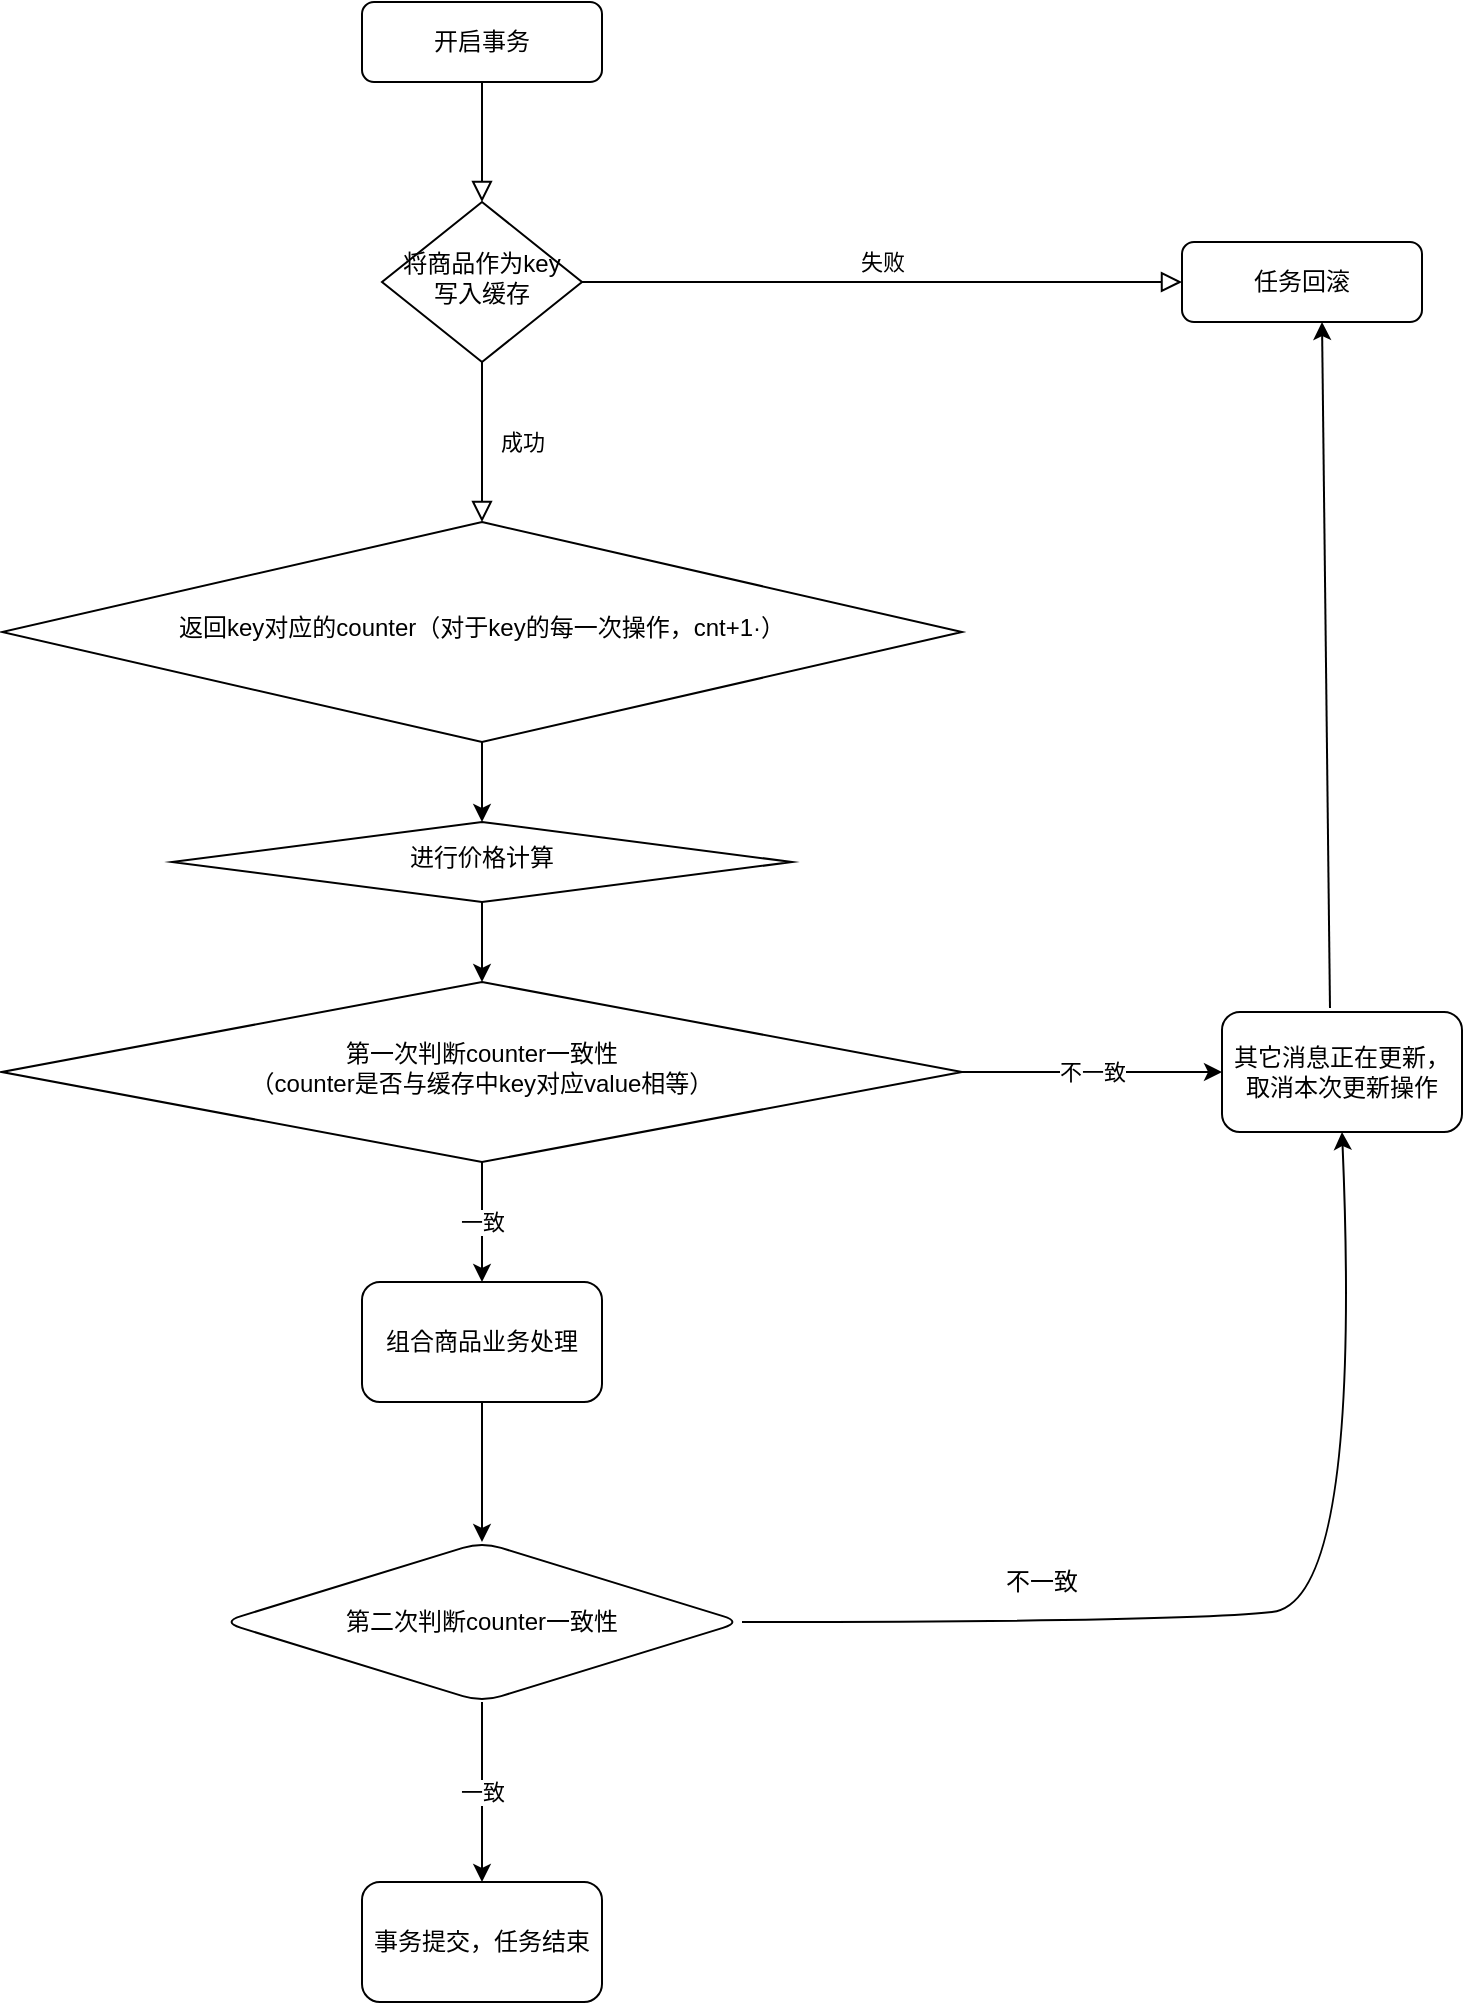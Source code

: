<mxfile version="15.2.7" type="device"><diagram id="C5RBs43oDa-KdzZeNtuy" name="Page-1"><mxGraphModel dx="1773" dy="680" grid="1" gridSize="10" guides="1" tooltips="1" connect="1" arrows="1" fold="1" page="1" pageScale="1" pageWidth="827" pageHeight="1169" math="0" shadow="0"><root><mxCell id="WIyWlLk6GJQsqaUBKTNV-0"/><mxCell id="WIyWlLk6GJQsqaUBKTNV-1" parent="WIyWlLk6GJQsqaUBKTNV-0"/><mxCell id="WIyWlLk6GJQsqaUBKTNV-2" value="" style="rounded=0;html=1;jettySize=auto;orthogonalLoop=1;fontSize=11;endArrow=block;endFill=0;endSize=8;strokeWidth=1;shadow=0;labelBackgroundColor=none;edgeStyle=orthogonalEdgeStyle;" parent="WIyWlLk6GJQsqaUBKTNV-1" source="WIyWlLk6GJQsqaUBKTNV-3" target="WIyWlLk6GJQsqaUBKTNV-6" edge="1"><mxGeometry relative="1" as="geometry"/></mxCell><mxCell id="WIyWlLk6GJQsqaUBKTNV-3" value="开启事务" style="rounded=1;whiteSpace=wrap;html=1;fontSize=12;glass=0;strokeWidth=1;shadow=0;" parent="WIyWlLk6GJQsqaUBKTNV-1" vertex="1"><mxGeometry x="160" y="80" width="120" height="40" as="geometry"/></mxCell><mxCell id="WIyWlLk6GJQsqaUBKTNV-4" value="成功" style="rounded=0;html=1;jettySize=auto;orthogonalLoop=1;fontSize=11;endArrow=block;endFill=0;endSize=8;strokeWidth=1;shadow=0;labelBackgroundColor=none;edgeStyle=orthogonalEdgeStyle;" parent="WIyWlLk6GJQsqaUBKTNV-1" source="WIyWlLk6GJQsqaUBKTNV-6" target="WIyWlLk6GJQsqaUBKTNV-10" edge="1"><mxGeometry y="20" relative="1" as="geometry"><mxPoint as="offset"/></mxGeometry></mxCell><mxCell id="WIyWlLk6GJQsqaUBKTNV-5" value="失败" style="edgeStyle=orthogonalEdgeStyle;rounded=0;html=1;jettySize=auto;orthogonalLoop=1;fontSize=11;endArrow=block;endFill=0;endSize=8;strokeWidth=1;shadow=0;labelBackgroundColor=none;" parent="WIyWlLk6GJQsqaUBKTNV-1" source="WIyWlLk6GJQsqaUBKTNV-6" target="WIyWlLk6GJQsqaUBKTNV-7" edge="1"><mxGeometry y="10" relative="1" as="geometry"><mxPoint as="offset"/></mxGeometry></mxCell><mxCell id="WIyWlLk6GJQsqaUBKTNV-6" value="将商品作为key写入缓存" style="rhombus;whiteSpace=wrap;html=1;shadow=0;fontFamily=Helvetica;fontSize=12;align=center;strokeWidth=1;spacing=6;spacingTop=-4;" parent="WIyWlLk6GJQsqaUBKTNV-1" vertex="1"><mxGeometry x="170" y="180" width="100" height="80" as="geometry"/></mxCell><mxCell id="WIyWlLk6GJQsqaUBKTNV-7" value="任务回滚" style="rounded=1;whiteSpace=wrap;html=1;fontSize=12;glass=0;strokeWidth=1;shadow=0;" parent="WIyWlLk6GJQsqaUBKTNV-1" vertex="1"><mxGeometry x="570" y="200" width="120" height="40" as="geometry"/></mxCell><mxCell id="x-Kyoaf392nGqxmhPr4E-16" value="" style="edgeStyle=orthogonalEdgeStyle;rounded=0;orthogonalLoop=1;jettySize=auto;html=1;" parent="WIyWlLk6GJQsqaUBKTNV-1" source="WIyWlLk6GJQsqaUBKTNV-10" target="x-Kyoaf392nGqxmhPr4E-15" edge="1"><mxGeometry relative="1" as="geometry"/></mxCell><mxCell id="WIyWlLk6GJQsqaUBKTNV-10" value="返回key对应的counter（对于key的每一次操作，cnt+1·）" style="rhombus;whiteSpace=wrap;html=1;shadow=0;fontFamily=Helvetica;fontSize=12;align=center;strokeWidth=1;spacing=6;spacingTop=-4;" parent="WIyWlLk6GJQsqaUBKTNV-1" vertex="1"><mxGeometry x="-20" y="340" width="480" height="110" as="geometry"/></mxCell><mxCell id="x-Kyoaf392nGqxmhPr4E-1" value="第一次判断counter一致性&lt;br&gt;（counter是否与缓存中key对应value相等）" style="rhombus;whiteSpace=wrap;html=1;shadow=0;fontFamily=Helvetica;fontSize=12;align=center;strokeWidth=1;spacing=6;spacingTop=-4;" parent="WIyWlLk6GJQsqaUBKTNV-1" vertex="1"><mxGeometry x="-20" y="570" width="480" height="90" as="geometry"/></mxCell><mxCell id="x-Kyoaf392nGqxmhPr4E-17" value="" style="edgeStyle=orthogonalEdgeStyle;rounded=0;orthogonalLoop=1;jettySize=auto;html=1;" parent="WIyWlLk6GJQsqaUBKTNV-1" source="x-Kyoaf392nGqxmhPr4E-15" target="x-Kyoaf392nGqxmhPr4E-1" edge="1"><mxGeometry relative="1" as="geometry"/></mxCell><mxCell id="x-Kyoaf392nGqxmhPr4E-15" value="进行价格计算" style="rhombus;whiteSpace=wrap;html=1;shadow=0;fontFamily=Helvetica;fontSize=12;align=center;strokeWidth=1;spacing=6;spacingTop=-4;" parent="WIyWlLk6GJQsqaUBKTNV-1" vertex="1"><mxGeometry x="65" y="490" width="310" height="40" as="geometry"/></mxCell><mxCell id="x-Kyoaf392nGqxmhPr4E-18" value="" style="endArrow=classic;html=1;exitX=0.5;exitY=1;exitDx=0;exitDy=0;entryX=0.5;entryY=0;entryDx=0;entryDy=0;" parent="WIyWlLk6GJQsqaUBKTNV-1" source="x-Kyoaf392nGqxmhPr4E-1" edge="1"><mxGeometry relative="1" as="geometry"><mxPoint x="350" y="990" as="sourcePoint"/><mxPoint x="220" y="720" as="targetPoint"/></mxGeometry></mxCell><mxCell id="x-Kyoaf392nGqxmhPr4E-19" value="一致" style="edgeLabel;resizable=0;html=1;align=center;verticalAlign=middle;" parent="x-Kyoaf392nGqxmhPr4E-18" connectable="0" vertex="1"><mxGeometry relative="1" as="geometry"/></mxCell><mxCell id="x-Kyoaf392nGqxmhPr4E-24" value="" style="endArrow=classic;html=1;exitX=1;exitY=0.5;exitDx=0;exitDy=0;entryX=0;entryY=0.5;entryDx=0;entryDy=0;" parent="WIyWlLk6GJQsqaUBKTNV-1" source="x-Kyoaf392nGqxmhPr4E-1" target="x-Kyoaf392nGqxmhPr4E-26" edge="1"><mxGeometry relative="1" as="geometry"><mxPoint x="340" y="840" as="sourcePoint"/><mxPoint x="640" y="715" as="targetPoint"/></mxGeometry></mxCell><mxCell id="x-Kyoaf392nGqxmhPr4E-25" value="不一致" style="edgeLabel;resizable=0;html=1;align=center;verticalAlign=middle;" parent="x-Kyoaf392nGqxmhPr4E-24" connectable="0" vertex="1"><mxGeometry relative="1" as="geometry"/></mxCell><mxCell id="x-Kyoaf392nGqxmhPr4E-26" value="其它消息正在更新，取消本次更新操作" style="rounded=1;whiteSpace=wrap;html=1;" parent="WIyWlLk6GJQsqaUBKTNV-1" vertex="1"><mxGeometry x="590" y="585" width="120" height="60" as="geometry"/></mxCell><mxCell id="x-Kyoaf392nGqxmhPr4E-33" value="" style="edgeStyle=orthogonalEdgeStyle;rounded=0;orthogonalLoop=1;jettySize=auto;html=1;" parent="WIyWlLk6GJQsqaUBKTNV-1" source="x-Kyoaf392nGqxmhPr4E-31" target="x-Kyoaf392nGqxmhPr4E-32" edge="1"><mxGeometry relative="1" as="geometry"/></mxCell><mxCell id="x-Kyoaf392nGqxmhPr4E-31" value="&lt;span&gt;组合商品业务处理&lt;/span&gt;" style="rounded=1;whiteSpace=wrap;html=1;" parent="WIyWlLk6GJQsqaUBKTNV-1" vertex="1"><mxGeometry x="160" y="720" width="120" height="60" as="geometry"/></mxCell><mxCell id="x-Kyoaf392nGqxmhPr4E-32" value="第二次判断counter一致性" style="rhombus;whiteSpace=wrap;html=1;rounded=1;" parent="WIyWlLk6GJQsqaUBKTNV-1" vertex="1"><mxGeometry x="90" y="850" width="260" height="80" as="geometry"/></mxCell><mxCell id="x-Kyoaf392nGqxmhPr4E-34" value="事务提交，任务结束" style="whiteSpace=wrap;html=1;rounded=1;" parent="WIyWlLk6GJQsqaUBKTNV-1" vertex="1"><mxGeometry x="160" y="1020" width="120" height="60" as="geometry"/></mxCell><mxCell id="x-Kyoaf392nGqxmhPr4E-36" value="" style="endArrow=classic;html=1;exitX=0.5;exitY=1;exitDx=0;exitDy=0;entryX=0.5;entryY=0;entryDx=0;entryDy=0;" parent="WIyWlLk6GJQsqaUBKTNV-1" source="x-Kyoaf392nGqxmhPr4E-32" target="x-Kyoaf392nGqxmhPr4E-34" edge="1"><mxGeometry relative="1" as="geometry"><mxPoint x="330" y="810" as="sourcePoint"/><mxPoint x="430" y="810" as="targetPoint"/></mxGeometry></mxCell><mxCell id="x-Kyoaf392nGqxmhPr4E-37" value="一致" style="edgeLabel;resizable=0;html=1;align=center;verticalAlign=middle;" parent="x-Kyoaf392nGqxmhPr4E-36" connectable="0" vertex="1"><mxGeometry relative="1" as="geometry"/></mxCell><mxCell id="x-Kyoaf392nGqxmhPr4E-40" value="" style="curved=1;endArrow=classic;html=1;exitX=1;exitY=0.5;exitDx=0;exitDy=0;entryX=0.5;entryY=1;entryDx=0;entryDy=0;" parent="WIyWlLk6GJQsqaUBKTNV-1" source="x-Kyoaf392nGqxmhPr4E-32" target="x-Kyoaf392nGqxmhPr4E-26" edge="1"><mxGeometry width="50" height="50" relative="1" as="geometry"><mxPoint x="340" y="830" as="sourcePoint"/><mxPoint x="390" y="780" as="targetPoint"/><Array as="points"><mxPoint x="570" y="890"/><mxPoint x="660" y="880"/></Array></mxGeometry></mxCell><mxCell id="x-Kyoaf392nGqxmhPr4E-48" value="不一致" style="text;html=1;strokeColor=none;fillColor=none;align=center;verticalAlign=middle;whiteSpace=wrap;rounded=0;" parent="WIyWlLk6GJQsqaUBKTNV-1" vertex="1"><mxGeometry x="480" y="860" width="40" height="20" as="geometry"/></mxCell><mxCell id="Geblmjw2sT2NLtVGG2Uf-1" value="" style="endArrow=classic;html=1;exitX=0.45;exitY=-0.033;exitDx=0;exitDy=0;exitPerimeter=0;" edge="1" parent="WIyWlLk6GJQsqaUBKTNV-1" source="x-Kyoaf392nGqxmhPr4E-26"><mxGeometry width="50" height="50" relative="1" as="geometry"><mxPoint x="640" y="580" as="sourcePoint"/><mxPoint x="640" y="240" as="targetPoint"/><Array as="points"/></mxGeometry></mxCell></root></mxGraphModel></diagram></mxfile>